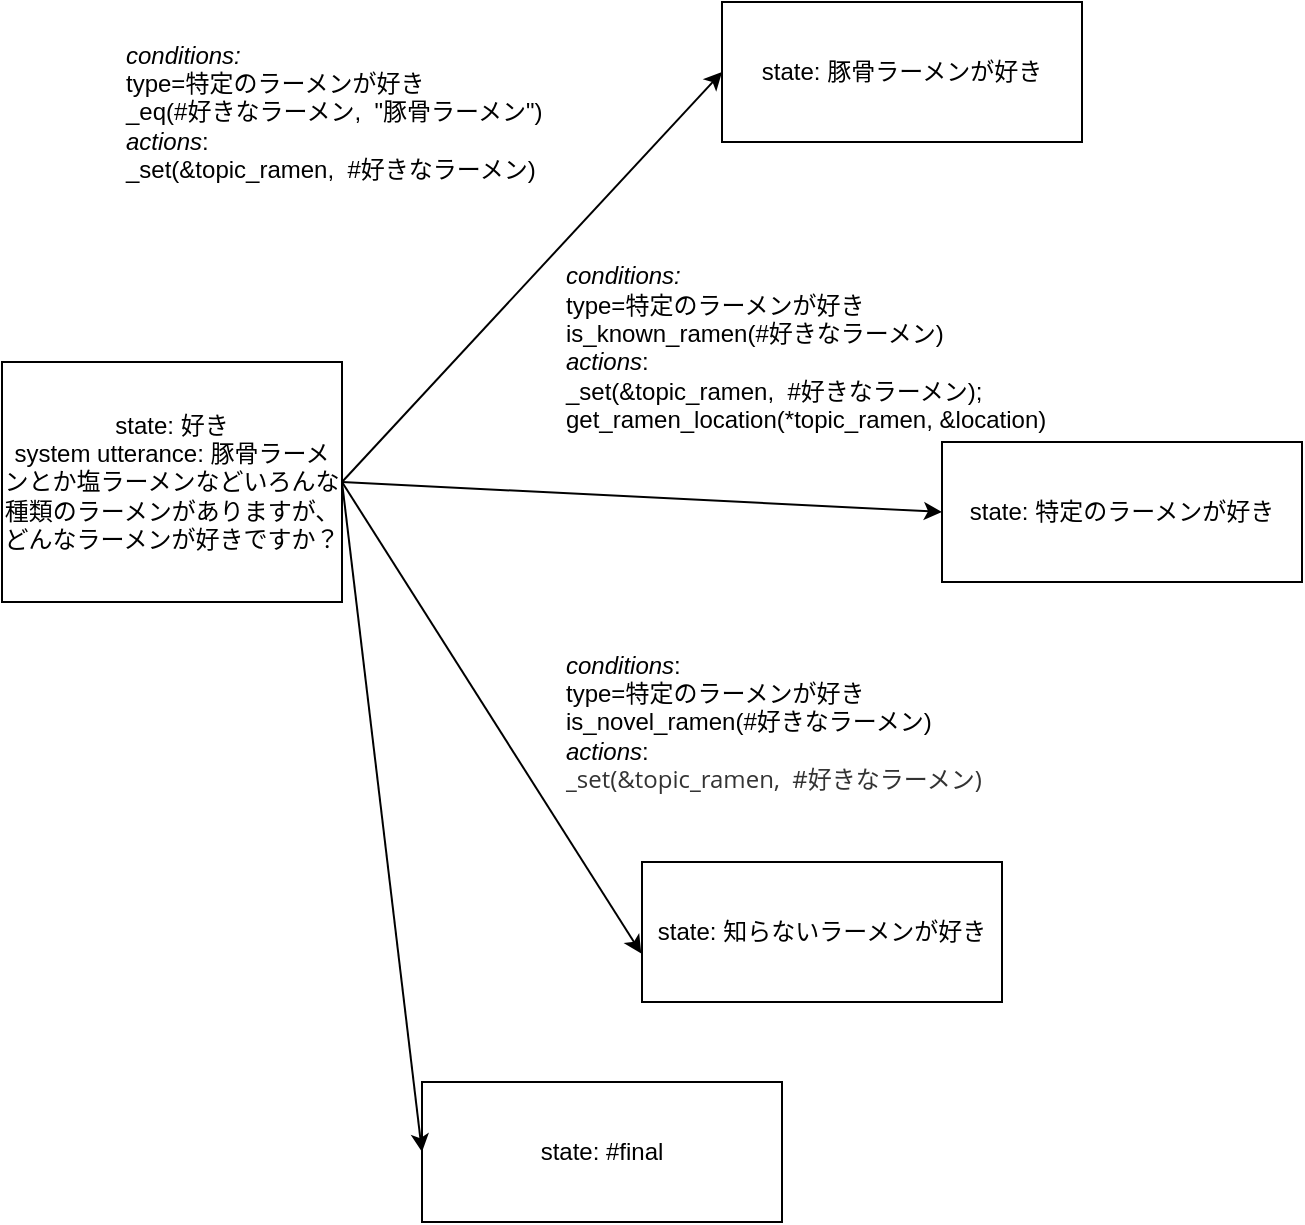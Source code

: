 <mxfile version="24.5.3" type="device">
  <diagram name="ページ1" id="UTu1TZvdBzEs2BnWj2Kf">
    <mxGraphModel dx="2947" dy="762" grid="1" gridSize="10" guides="1" tooltips="1" connect="1" arrows="1" fold="1" page="1" pageScale="1" pageWidth="827" pageHeight="1169" math="0" shadow="0">
      <root>
        <mxCell id="0" />
        <mxCell id="1" parent="0" />
        <mxCell id="NWSBmNuGx8_1oZ4nkqe4-1" value="state: 好き&lt;div&gt;system utterance:&amp;nbsp;豚骨ラーメンとか塩ラーメンなどいろんな種類のラーメンがありますが、どんなラーメンが好きですか？&lt;/div&gt;" style="rounded=0;whiteSpace=wrap;html=1;" vertex="1" parent="1">
          <mxGeometry x="-1550" y="510" width="170" height="120" as="geometry" />
        </mxCell>
        <mxCell id="NWSBmNuGx8_1oZ4nkqe4-2" value="" style="endArrow=classic;html=1;rounded=0;exitX=1;exitY=0.5;exitDx=0;exitDy=0;entryX=0;entryY=0.5;entryDx=0;entryDy=0;" edge="1" parent="1" source="NWSBmNuGx8_1oZ4nkqe4-1" target="NWSBmNuGx8_1oZ4nkqe4-3">
          <mxGeometry width="50" height="50" relative="1" as="geometry">
            <mxPoint x="-1310" y="720" as="sourcePoint" />
            <mxPoint x="-1170" y="480" as="targetPoint" />
          </mxGeometry>
        </mxCell>
        <mxCell id="NWSBmNuGx8_1oZ4nkqe4-3" value="state: 豚骨ラーメンが好き" style="rounded=0;whiteSpace=wrap;html=1;" vertex="1" parent="1">
          <mxGeometry x="-1190" y="330" width="180" height="70" as="geometry" />
        </mxCell>
        <mxCell id="NWSBmNuGx8_1oZ4nkqe4-4" value="" style="endArrow=classic;html=1;rounded=0;exitX=1;exitY=0.5;exitDx=0;exitDy=0;entryX=0;entryY=0.5;entryDx=0;entryDy=0;" edge="1" parent="1" source="NWSBmNuGx8_1oZ4nkqe4-1" target="NWSBmNuGx8_1oZ4nkqe4-6">
          <mxGeometry width="50" height="50" relative="1" as="geometry">
            <mxPoint x="-1370" y="580" as="sourcePoint" />
            <mxPoint x="-1090" y="465" as="targetPoint" />
          </mxGeometry>
        </mxCell>
        <mxCell id="NWSBmNuGx8_1oZ4nkqe4-6" value="state: 特定のラーメンが好き" style="rounded=0;whiteSpace=wrap;html=1;" vertex="1" parent="1">
          <mxGeometry x="-1080" y="550" width="180" height="70" as="geometry" />
        </mxCell>
        <mxCell id="NWSBmNuGx8_1oZ4nkqe4-7" value="state: 知らないラーメンが好き" style="rounded=0;whiteSpace=wrap;html=1;" vertex="1" parent="1">
          <mxGeometry x="-1230" y="760" width="180" height="70" as="geometry" />
        </mxCell>
        <mxCell id="NWSBmNuGx8_1oZ4nkqe4-8" value="state: #final" style="rounded=0;whiteSpace=wrap;html=1;" vertex="1" parent="1">
          <mxGeometry x="-1340" y="870" width="180" height="70" as="geometry" />
        </mxCell>
        <mxCell id="NWSBmNuGx8_1oZ4nkqe4-9" value="" style="endArrow=classic;html=1;rounded=0;entryX=-0.002;entryY=0.654;entryDx=0;entryDy=0;entryPerimeter=0;" edge="1" parent="1" target="NWSBmNuGx8_1oZ4nkqe4-7">
          <mxGeometry width="50" height="50" relative="1" as="geometry">
            <mxPoint x="-1380" y="570" as="sourcePoint" />
            <mxPoint x="-1070" y="595" as="targetPoint" />
          </mxGeometry>
        </mxCell>
        <mxCell id="NWSBmNuGx8_1oZ4nkqe4-10" value="" style="endArrow=classic;html=1;rounded=0;entryX=0;entryY=0.5;entryDx=0;entryDy=0;exitX=1;exitY=0.5;exitDx=0;exitDy=0;" edge="1" parent="1" source="NWSBmNuGx8_1oZ4nkqe4-1" target="NWSBmNuGx8_1oZ4nkqe4-8">
          <mxGeometry width="50" height="50" relative="1" as="geometry">
            <mxPoint x="-1370" y="580" as="sourcePoint" />
            <mxPoint x="-1070" y="736" as="targetPoint" />
          </mxGeometry>
        </mxCell>
        <mxCell id="NWSBmNuGx8_1oZ4nkqe4-11" value="&lt;i&gt;conditions:&lt;/i&gt;&lt;div&gt;type=特定のラーメンが好き&lt;br&gt;_eq(#好きなラーメン,&amp;nbsp; &quot;豚骨ラーメン&quot;)&lt;/div&gt;&lt;div&gt;&lt;i&gt;actions&lt;/i&gt;:&amp;nbsp;&lt;br&gt;_set(&amp;amp;topic_ramen,&amp;nbsp; #好きなラーメン)&lt;br&gt;&lt;/div&gt;" style="text;html=1;align=left;verticalAlign=middle;whiteSpace=wrap;rounded=0;" vertex="1" parent="1">
          <mxGeometry x="-1490" y="350" width="250" height="70" as="geometry" />
        </mxCell>
        <mxCell id="NWSBmNuGx8_1oZ4nkqe4-12" value="&lt;i&gt;conditions:&lt;/i&gt;&lt;div&gt;type=特定のラーメンが好き&lt;br&gt;is_known_ramen(#好きなラーメン)&lt;br&gt;&lt;i&gt;actions&lt;/i&gt;:&amp;nbsp;&lt;/div&gt;&lt;div&gt;_set(&amp;amp;topic_ramen,&amp;nbsp; #好きなラーメン); get_ramen_location(*topic_ramen, &amp;amp;location)&lt;br&gt;&lt;/div&gt;&lt;div&gt;&lt;br&gt;&lt;/div&gt;" style="text;html=1;align=left;verticalAlign=middle;whiteSpace=wrap;rounded=0;" vertex="1" parent="1">
          <mxGeometry x="-1270" y="480" width="290" height="60" as="geometry" />
        </mxCell>
        <mxCell id="NWSBmNuGx8_1oZ4nkqe4-13" value="&lt;i&gt;conditions&lt;/i&gt;:&lt;div&gt;type=特定のラーメンが好き&lt;br&gt;is_novel_ramen(#好きなラーメン)&lt;/div&gt;&lt;div&gt;&lt;i&gt;actions&lt;/i&gt;:&amp;nbsp;&lt;/div&gt;&lt;div&gt;&lt;span style=&quot;color: rgb(51, 51, 51); font-family: &amp;quot;Open Sans&amp;quot;, &amp;quot;Clear Sans&amp;quot;, &amp;quot;Helvetica Neue&amp;quot;, Helvetica, Arial, &amp;quot;Segoe UI Emoji&amp;quot;, sans-serif; white-space-collapse: preserve; background-color: rgb(255, 255, 255);&quot;&gt;&lt;font style=&quot;font-size: 12px;&quot;&gt;_set(&amp;amp;topic_ramen,  #好きなラーメン)&lt;/font&gt;&lt;/span&gt;&lt;br&gt;&lt;/div&gt;" style="text;html=1;align=left;verticalAlign=middle;whiteSpace=wrap;rounded=0;" vertex="1" parent="1">
          <mxGeometry x="-1270" y="660" width="290" height="60" as="geometry" />
        </mxCell>
      </root>
    </mxGraphModel>
  </diagram>
</mxfile>
